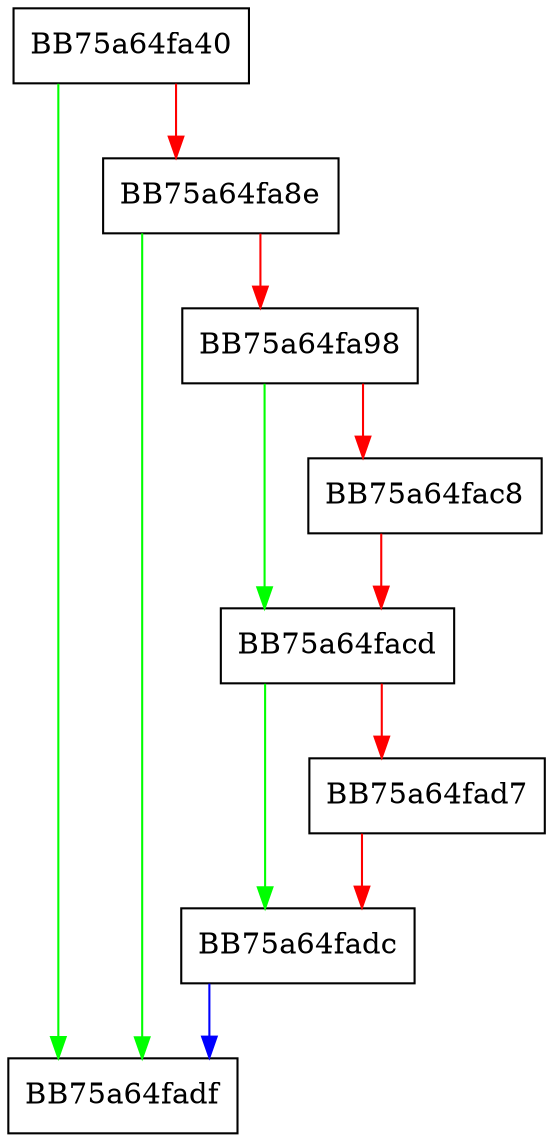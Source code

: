 digraph VolumeMountNotificationInfo {
  node [shape="box"];
  graph [splines=ortho];
  BB75a64fa40 -> BB75a64fadf [color="green"];
  BB75a64fa40 -> BB75a64fa8e [color="red"];
  BB75a64fa8e -> BB75a64fadf [color="green"];
  BB75a64fa8e -> BB75a64fa98 [color="red"];
  BB75a64fa98 -> BB75a64facd [color="green"];
  BB75a64fa98 -> BB75a64fac8 [color="red"];
  BB75a64fac8 -> BB75a64facd [color="red"];
  BB75a64facd -> BB75a64fadc [color="green"];
  BB75a64facd -> BB75a64fad7 [color="red"];
  BB75a64fad7 -> BB75a64fadc [color="red"];
  BB75a64fadc -> BB75a64fadf [color="blue"];
}